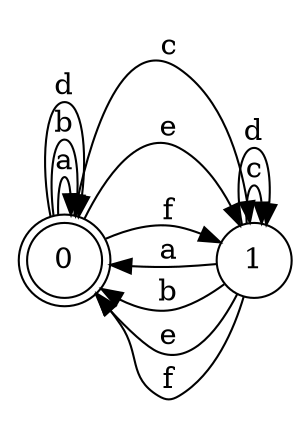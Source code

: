 digraph n2_9 {
__start0 [label="" shape="none"];

rankdir=LR;
size="8,5";

s0 [style="rounded,filled", color="black", fillcolor="white" shape="doublecircle", label="0"];
s1 [style="filled", color="black", fillcolor="white" shape="circle", label="1"];
s0 -> s0 [label="a"];
s0 -> s0 [label="b"];
s0 -> s1 [label="c"];
s0 -> s0 [label="d"];
s0 -> s1 [label="e"];
s0 -> s1 [label="f"];
s1 -> s0 [label="a"];
s1 -> s0 [label="b"];
s1 -> s1 [label="c"];
s1 -> s1 [label="d"];
s1 -> s0 [label="e"];
s1 -> s0 [label="f"];

}